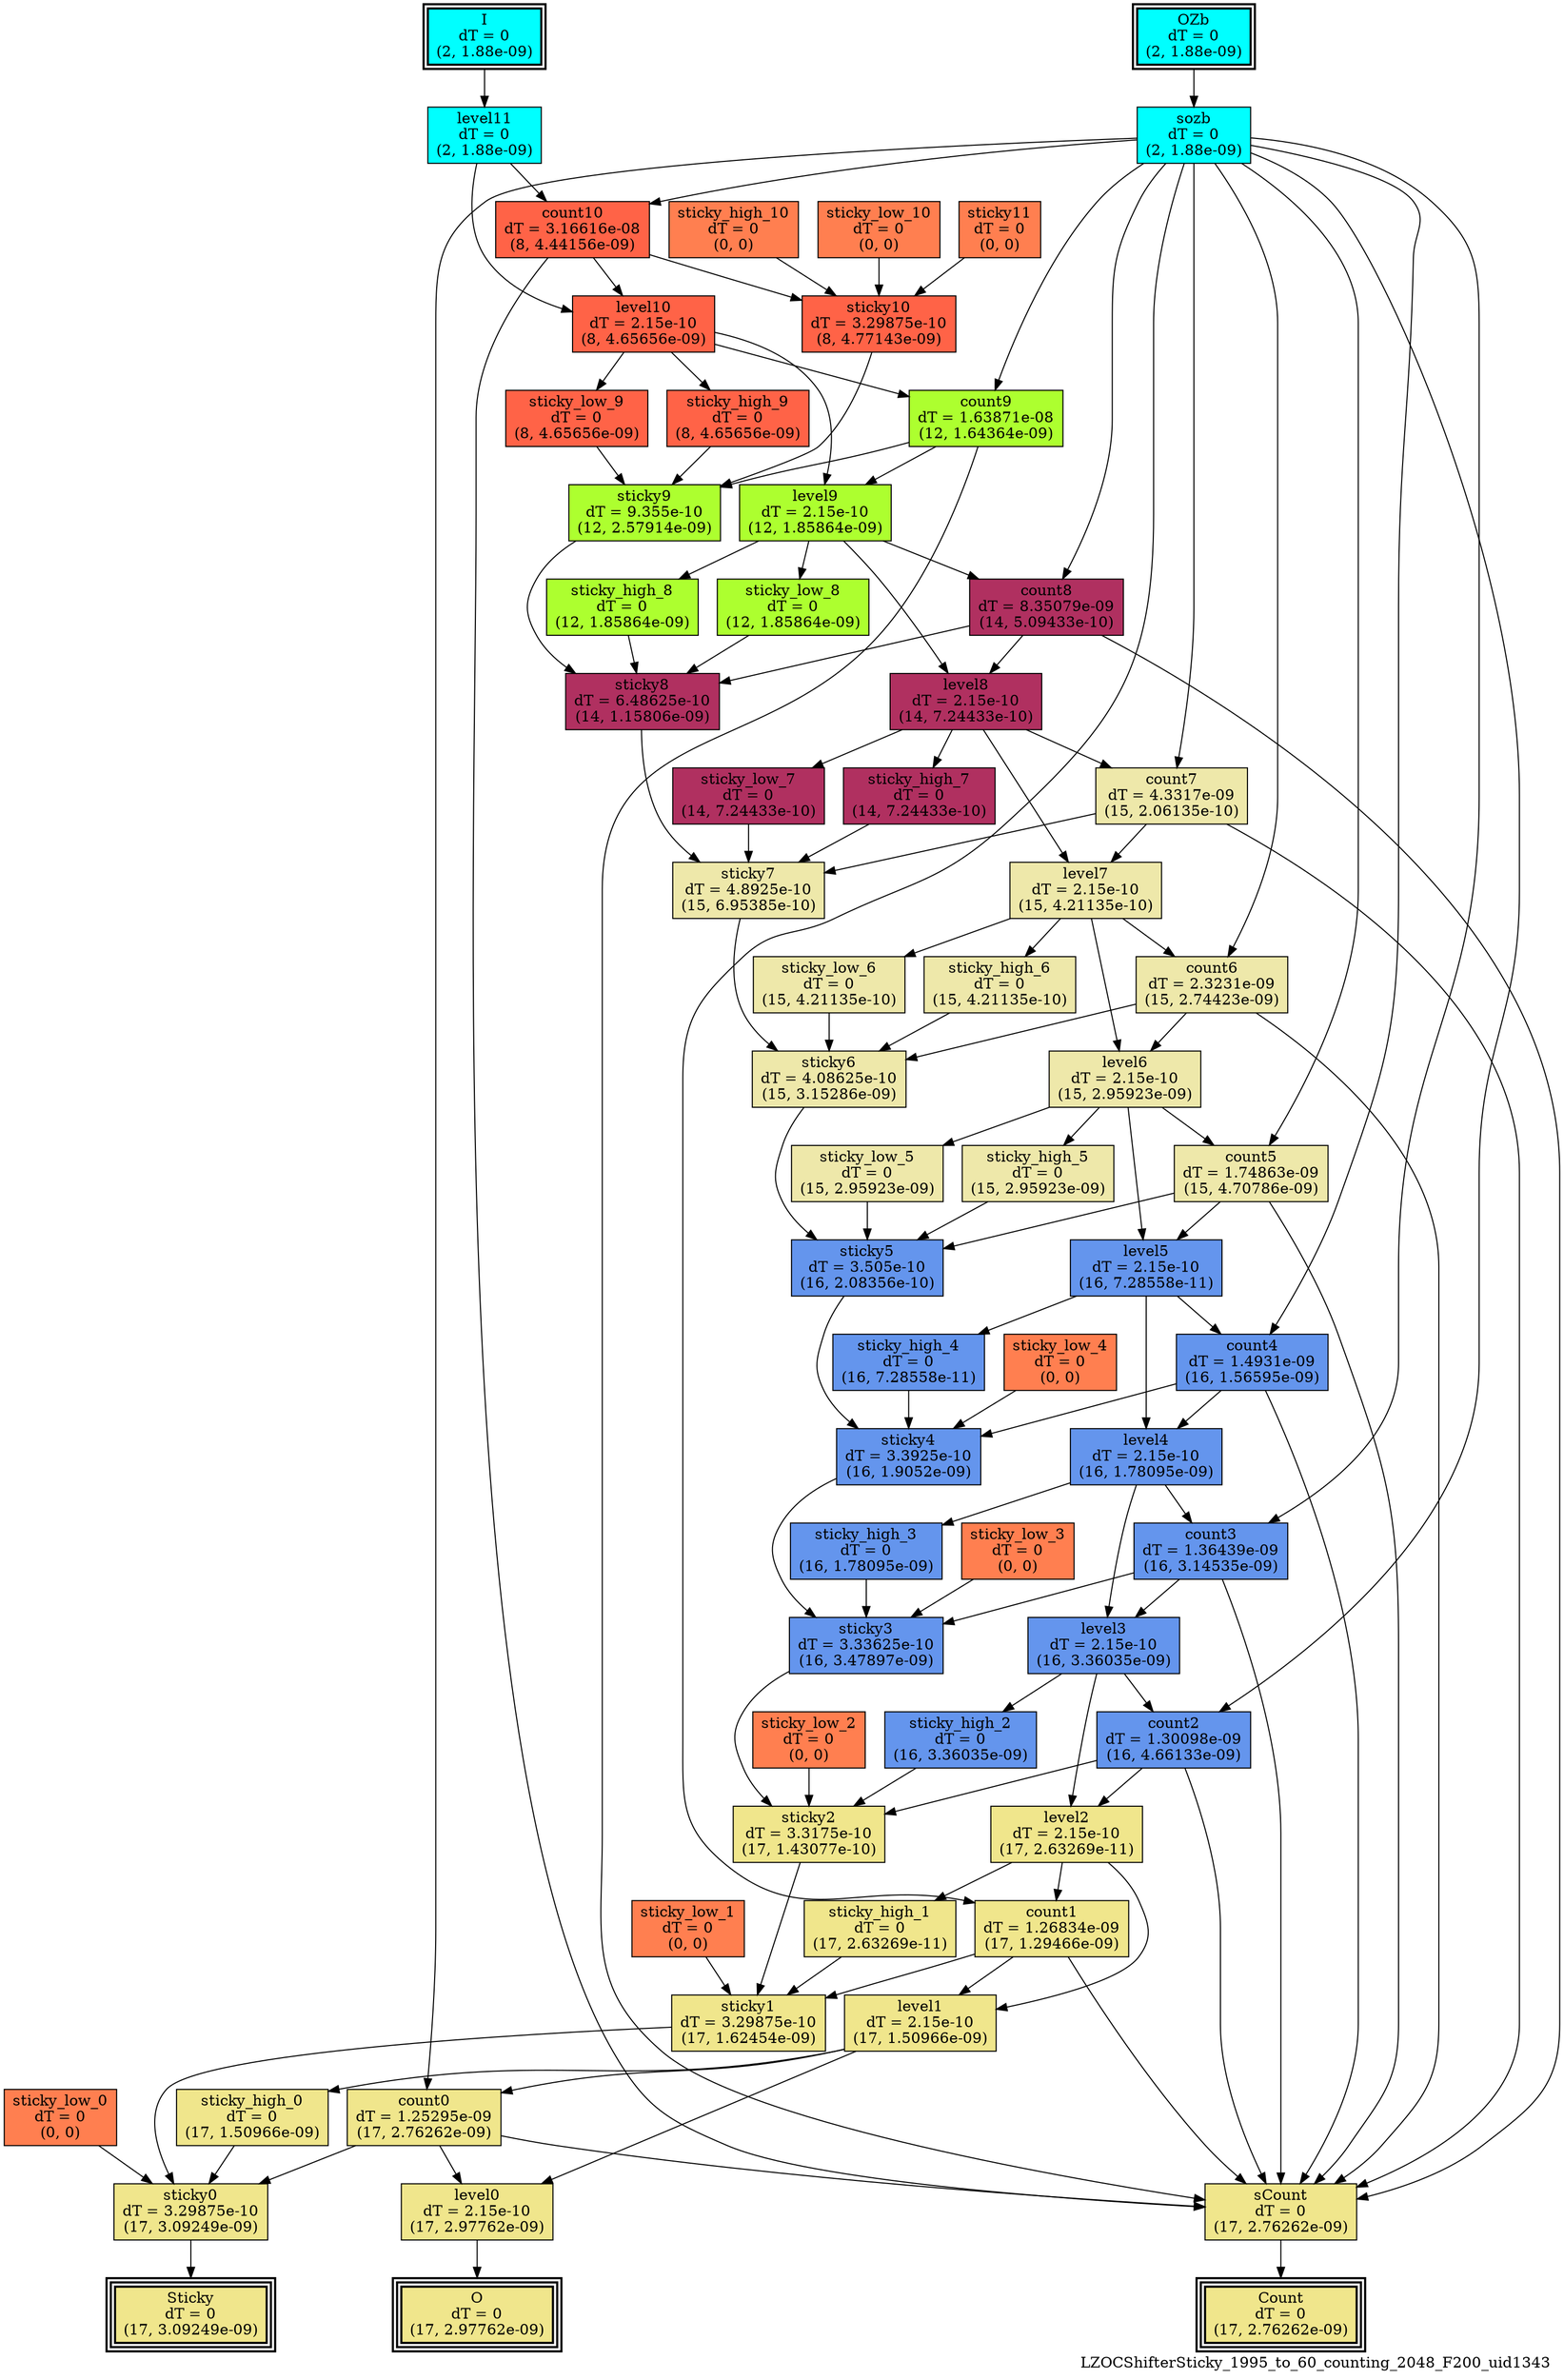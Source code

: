 digraph LZOCShifterSticky_1995_to_60_counting_2048_F200_uid1343
{
	//graph drawing options
	label=LZOCShifterSticky_1995_to_60_counting_2048_F200_uid1343;
	labelloc=bottom;
	labeljust=right;
	ratio=auto;
	nodesep=0.25;
	ranksep=0.5;

	//input/output signals of operator LZOCShifterSticky_1995_to_60_counting_2048_F200_uid1343
	I__LZOCShifterSticky_1995_to_60_counting_2048_F200_uid1343 [ label="I\ndT = 0\n(2, 1.88e-09)", shape=box, color=black, style="bold, filled", fillcolor=cyan, peripheries=2 ];
	OZb__LZOCShifterSticky_1995_to_60_counting_2048_F200_uid1343 [ label="OZb\ndT = 0\n(2, 1.88e-09)", shape=box, color=black, style="bold, filled", fillcolor=cyan, peripheries=2 ];
	Count__LZOCShifterSticky_1995_to_60_counting_2048_F200_uid1343 [ label="Count\ndT = 0\n(17, 2.76262e-09)", shape=box, color=black, style="bold, filled", fillcolor=khaki, peripheries=3 ];
	O__LZOCShifterSticky_1995_to_60_counting_2048_F200_uid1343 [ label="O\ndT = 0\n(17, 2.97762e-09)", shape=box, color=black, style="bold, filled", fillcolor=khaki, peripheries=3 ];
	Sticky__LZOCShifterSticky_1995_to_60_counting_2048_F200_uid1343 [ label="Sticky\ndT = 0\n(17, 3.09249e-09)", shape=box, color=black, style="bold, filled", fillcolor=khaki, peripheries=3 ];
	{rank=same I__LZOCShifterSticky_1995_to_60_counting_2048_F200_uid1343, OZb__LZOCShifterSticky_1995_to_60_counting_2048_F200_uid1343};
	{rank=same Count__LZOCShifterSticky_1995_to_60_counting_2048_F200_uid1343, O__LZOCShifterSticky_1995_to_60_counting_2048_F200_uid1343, Sticky__LZOCShifterSticky_1995_to_60_counting_2048_F200_uid1343};
	//internal signals of operator LZOCShifterSticky_1995_to_60_counting_2048_F200_uid1343
	level11__LZOCShifterSticky_1995_to_60_counting_2048_F200_uid1343 [ label="level11\ndT = 0\n(2, 1.88e-09)", shape=box, color=black, style=filled, fillcolor=cyan, peripheries=1 ];
	sozb__LZOCShifterSticky_1995_to_60_counting_2048_F200_uid1343 [ label="sozb\ndT = 0\n(2, 1.88e-09)", shape=box, color=black, style=filled, fillcolor=cyan, peripheries=1 ];
	sticky11__LZOCShifterSticky_1995_to_60_counting_2048_F200_uid1343 [ label="sticky11\ndT = 0\n(0, 0)", shape=box, color=black, style=filled, fillcolor=coral, peripheries=1 ];
	count10__LZOCShifterSticky_1995_to_60_counting_2048_F200_uid1343 [ label="count10\ndT = 3.16616e-08\n(8, 4.44156e-09)", shape=box, color=black, style=filled, fillcolor=tomato, peripheries=1 ];
	level10__LZOCShifterSticky_1995_to_60_counting_2048_F200_uid1343 [ label="level10\ndT = 2.15e-10\n(8, 4.65656e-09)", shape=box, color=black, style=filled, fillcolor=tomato, peripheries=1 ];
	sticky_high_10__LZOCShifterSticky_1995_to_60_counting_2048_F200_uid1343 [ label="sticky_high_10\ndT = 0\n(0, 0)", shape=box, color=black, style=filled, fillcolor=coral, peripheries=1 ];
	sticky_low_10__LZOCShifterSticky_1995_to_60_counting_2048_F200_uid1343 [ label="sticky_low_10\ndT = 0\n(0, 0)", shape=box, color=black, style=filled, fillcolor=coral, peripheries=1 ];
	sticky10__LZOCShifterSticky_1995_to_60_counting_2048_F200_uid1343 [ label="sticky10\ndT = 3.29875e-10\n(8, 4.77143e-09)", shape=box, color=black, style=filled, fillcolor=tomato, peripheries=1 ];
	count9__LZOCShifterSticky_1995_to_60_counting_2048_F200_uid1343 [ label="count9\ndT = 1.63871e-08\n(12, 1.64364e-09)", shape=box, color=black, style=filled, fillcolor=greenyellow, peripheries=1 ];
	level9__LZOCShifterSticky_1995_to_60_counting_2048_F200_uid1343 [ label="level9\ndT = 2.15e-10\n(12, 1.85864e-09)", shape=box, color=black, style=filled, fillcolor=greenyellow, peripheries=1 ];
	sticky_high_9__LZOCShifterSticky_1995_to_60_counting_2048_F200_uid1343 [ label="sticky_high_9\ndT = 0\n(8, 4.65656e-09)", shape=box, color=black, style=filled, fillcolor=tomato, peripheries=1 ];
	sticky_low_9__LZOCShifterSticky_1995_to_60_counting_2048_F200_uid1343 [ label="sticky_low_9\ndT = 0\n(8, 4.65656e-09)", shape=box, color=black, style=filled, fillcolor=tomato, peripheries=1 ];
	sticky9__LZOCShifterSticky_1995_to_60_counting_2048_F200_uid1343 [ label="sticky9\ndT = 9.355e-10\n(12, 2.57914e-09)", shape=box, color=black, style=filled, fillcolor=greenyellow, peripheries=1 ];
	count8__LZOCShifterSticky_1995_to_60_counting_2048_F200_uid1343 [ label="count8\ndT = 8.35079e-09\n(14, 5.09433e-10)", shape=box, color=black, style=filled, fillcolor=maroon, peripheries=1 ];
	level8__LZOCShifterSticky_1995_to_60_counting_2048_F200_uid1343 [ label="level8\ndT = 2.15e-10\n(14, 7.24433e-10)", shape=box, color=black, style=filled, fillcolor=maroon, peripheries=1 ];
	sticky_high_8__LZOCShifterSticky_1995_to_60_counting_2048_F200_uid1343 [ label="sticky_high_8\ndT = 0\n(12, 1.85864e-09)", shape=box, color=black, style=filled, fillcolor=greenyellow, peripheries=1 ];
	sticky_low_8__LZOCShifterSticky_1995_to_60_counting_2048_F200_uid1343 [ label="sticky_low_8\ndT = 0\n(12, 1.85864e-09)", shape=box, color=black, style=filled, fillcolor=greenyellow, peripheries=1 ];
	sticky8__LZOCShifterSticky_1995_to_60_counting_2048_F200_uid1343 [ label="sticky8\ndT = 6.48625e-10\n(14, 1.15806e-09)", shape=box, color=black, style=filled, fillcolor=maroon, peripheries=1 ];
	count7__LZOCShifterSticky_1995_to_60_counting_2048_F200_uid1343 [ label="count7\ndT = 4.3317e-09\n(15, 2.06135e-10)", shape=box, color=black, style=filled, fillcolor=palegoldenrod, peripheries=1 ];
	level7__LZOCShifterSticky_1995_to_60_counting_2048_F200_uid1343 [ label="level7\ndT = 2.15e-10\n(15, 4.21135e-10)", shape=box, color=black, style=filled, fillcolor=palegoldenrod, peripheries=1 ];
	sticky_high_7__LZOCShifterSticky_1995_to_60_counting_2048_F200_uid1343 [ label="sticky_high_7\ndT = 0\n(14, 7.24433e-10)", shape=box, color=black, style=filled, fillcolor=maroon, peripheries=1 ];
	sticky_low_7__LZOCShifterSticky_1995_to_60_counting_2048_F200_uid1343 [ label="sticky_low_7\ndT = 0\n(14, 7.24433e-10)", shape=box, color=black, style=filled, fillcolor=maroon, peripheries=1 ];
	sticky7__LZOCShifterSticky_1995_to_60_counting_2048_F200_uid1343 [ label="sticky7\ndT = 4.8925e-10\n(15, 6.95385e-10)", shape=box, color=black, style=filled, fillcolor=palegoldenrod, peripheries=1 ];
	count6__LZOCShifterSticky_1995_to_60_counting_2048_F200_uid1343 [ label="count6\ndT = 2.3231e-09\n(15, 2.74423e-09)", shape=box, color=black, style=filled, fillcolor=palegoldenrod, peripheries=1 ];
	level6__LZOCShifterSticky_1995_to_60_counting_2048_F200_uid1343 [ label="level6\ndT = 2.15e-10\n(15, 2.95923e-09)", shape=box, color=black, style=filled, fillcolor=palegoldenrod, peripheries=1 ];
	sticky_high_6__LZOCShifterSticky_1995_to_60_counting_2048_F200_uid1343 [ label="sticky_high_6\ndT = 0\n(15, 4.21135e-10)", shape=box, color=black, style=filled, fillcolor=palegoldenrod, peripheries=1 ];
	sticky_low_6__LZOCShifterSticky_1995_to_60_counting_2048_F200_uid1343 [ label="sticky_low_6\ndT = 0\n(15, 4.21135e-10)", shape=box, color=black, style=filled, fillcolor=palegoldenrod, peripheries=1 ];
	sticky6__LZOCShifterSticky_1995_to_60_counting_2048_F200_uid1343 [ label="sticky6\ndT = 4.08625e-10\n(15, 3.15286e-09)", shape=box, color=black, style=filled, fillcolor=palegoldenrod, peripheries=1 ];
	count5__LZOCShifterSticky_1995_to_60_counting_2048_F200_uid1343 [ label="count5\ndT = 1.74863e-09\n(15, 4.70786e-09)", shape=box, color=black, style=filled, fillcolor=palegoldenrod, peripheries=1 ];
	level5__LZOCShifterSticky_1995_to_60_counting_2048_F200_uid1343 [ label="level5\ndT = 2.15e-10\n(16, 7.28558e-11)", shape=box, color=black, style=filled, fillcolor=cornflowerblue, peripheries=1 ];
	sticky_high_5__LZOCShifterSticky_1995_to_60_counting_2048_F200_uid1343 [ label="sticky_high_5\ndT = 0\n(15, 2.95923e-09)", shape=box, color=black, style=filled, fillcolor=palegoldenrod, peripheries=1 ];
	sticky_low_5__LZOCShifterSticky_1995_to_60_counting_2048_F200_uid1343 [ label="sticky_low_5\ndT = 0\n(15, 2.95923e-09)", shape=box, color=black, style=filled, fillcolor=palegoldenrod, peripheries=1 ];
	sticky5__LZOCShifterSticky_1995_to_60_counting_2048_F200_uid1343 [ label="sticky5\ndT = 3.505e-10\n(16, 2.08356e-10)", shape=box, color=black, style=filled, fillcolor=cornflowerblue, peripheries=1 ];
	count4__LZOCShifterSticky_1995_to_60_counting_2048_F200_uid1343 [ label="count4\ndT = 1.4931e-09\n(16, 1.56595e-09)", shape=box, color=black, style=filled, fillcolor=cornflowerblue, peripheries=1 ];
	level4__LZOCShifterSticky_1995_to_60_counting_2048_F200_uid1343 [ label="level4\ndT = 2.15e-10\n(16, 1.78095e-09)", shape=box, color=black, style=filled, fillcolor=cornflowerblue, peripheries=1 ];
	sticky_high_4__LZOCShifterSticky_1995_to_60_counting_2048_F200_uid1343 [ label="sticky_high_4\ndT = 0\n(16, 7.28558e-11)", shape=box, color=black, style=filled, fillcolor=cornflowerblue, peripheries=1 ];
	sticky_low_4__LZOCShifterSticky_1995_to_60_counting_2048_F200_uid1343 [ label="sticky_low_4\ndT = 0\n(0, 0)", shape=box, color=black, style=filled, fillcolor=coral, peripheries=1 ];
	sticky4__LZOCShifterSticky_1995_to_60_counting_2048_F200_uid1343 [ label="sticky4\ndT = 3.3925e-10\n(16, 1.9052e-09)", shape=box, color=black, style=filled, fillcolor=cornflowerblue, peripheries=1 ];
	count3__LZOCShifterSticky_1995_to_60_counting_2048_F200_uid1343 [ label="count3\ndT = 1.36439e-09\n(16, 3.14535e-09)", shape=box, color=black, style=filled, fillcolor=cornflowerblue, peripheries=1 ];
	level3__LZOCShifterSticky_1995_to_60_counting_2048_F200_uid1343 [ label="level3\ndT = 2.15e-10\n(16, 3.36035e-09)", shape=box, color=black, style=filled, fillcolor=cornflowerblue, peripheries=1 ];
	sticky_high_3__LZOCShifterSticky_1995_to_60_counting_2048_F200_uid1343 [ label="sticky_high_3\ndT = 0\n(16, 1.78095e-09)", shape=box, color=black, style=filled, fillcolor=cornflowerblue, peripheries=1 ];
	sticky_low_3__LZOCShifterSticky_1995_to_60_counting_2048_F200_uid1343 [ label="sticky_low_3\ndT = 0\n(0, 0)", shape=box, color=black, style=filled, fillcolor=coral, peripheries=1 ];
	sticky3__LZOCShifterSticky_1995_to_60_counting_2048_F200_uid1343 [ label="sticky3\ndT = 3.33625e-10\n(16, 3.47897e-09)", shape=box, color=black, style=filled, fillcolor=cornflowerblue, peripheries=1 ];
	count2__LZOCShifterSticky_1995_to_60_counting_2048_F200_uid1343 [ label="count2\ndT = 1.30098e-09\n(16, 4.66133e-09)", shape=box, color=black, style=filled, fillcolor=cornflowerblue, peripheries=1 ];
	level2__LZOCShifterSticky_1995_to_60_counting_2048_F200_uid1343 [ label="level2\ndT = 2.15e-10\n(17, 2.63269e-11)", shape=box, color=black, style=filled, fillcolor=khaki, peripheries=1 ];
	sticky_high_2__LZOCShifterSticky_1995_to_60_counting_2048_F200_uid1343 [ label="sticky_high_2\ndT = 0\n(16, 3.36035e-09)", shape=box, color=black, style=filled, fillcolor=cornflowerblue, peripheries=1 ];
	sticky_low_2__LZOCShifterSticky_1995_to_60_counting_2048_F200_uid1343 [ label="sticky_low_2\ndT = 0\n(0, 0)", shape=box, color=black, style=filled, fillcolor=coral, peripheries=1 ];
	sticky2__LZOCShifterSticky_1995_to_60_counting_2048_F200_uid1343 [ label="sticky2\ndT = 3.3175e-10\n(17, 1.43077e-10)", shape=box, color=black, style=filled, fillcolor=khaki, peripheries=1 ];
	count1__LZOCShifterSticky_1995_to_60_counting_2048_F200_uid1343 [ label="count1\ndT = 1.26834e-09\n(17, 1.29466e-09)", shape=box, color=black, style=filled, fillcolor=khaki, peripheries=1 ];
	level1__LZOCShifterSticky_1995_to_60_counting_2048_F200_uid1343 [ label="level1\ndT = 2.15e-10\n(17, 1.50966e-09)", shape=box, color=black, style=filled, fillcolor=khaki, peripheries=1 ];
	sticky_high_1__LZOCShifterSticky_1995_to_60_counting_2048_F200_uid1343 [ label="sticky_high_1\ndT = 0\n(17, 2.63269e-11)", shape=box, color=black, style=filled, fillcolor=khaki, peripheries=1 ];
	sticky_low_1__LZOCShifterSticky_1995_to_60_counting_2048_F200_uid1343 [ label="sticky_low_1\ndT = 0\n(0, 0)", shape=box, color=black, style=filled, fillcolor=coral, peripheries=1 ];
	sticky1__LZOCShifterSticky_1995_to_60_counting_2048_F200_uid1343 [ label="sticky1\ndT = 3.29875e-10\n(17, 1.62454e-09)", shape=box, color=black, style=filled, fillcolor=khaki, peripheries=1 ];
	count0__LZOCShifterSticky_1995_to_60_counting_2048_F200_uid1343 [ label="count0\ndT = 1.25295e-09\n(17, 2.76262e-09)", shape=box, color=black, style=filled, fillcolor=khaki, peripheries=1 ];
	level0__LZOCShifterSticky_1995_to_60_counting_2048_F200_uid1343 [ label="level0\ndT = 2.15e-10\n(17, 2.97762e-09)", shape=box, color=black, style=filled, fillcolor=khaki, peripheries=1 ];
	sticky_high_0__LZOCShifterSticky_1995_to_60_counting_2048_F200_uid1343 [ label="sticky_high_0\ndT = 0\n(17, 1.50966e-09)", shape=box, color=black, style=filled, fillcolor=khaki, peripheries=1 ];
	sticky_low_0__LZOCShifterSticky_1995_to_60_counting_2048_F200_uid1343 [ label="sticky_low_0\ndT = 0\n(0, 0)", shape=box, color=black, style=filled, fillcolor=coral, peripheries=1 ];
	sticky0__LZOCShifterSticky_1995_to_60_counting_2048_F200_uid1343 [ label="sticky0\ndT = 3.29875e-10\n(17, 3.09249e-09)", shape=box, color=black, style=filled, fillcolor=khaki, peripheries=1 ];
	sCount__LZOCShifterSticky_1995_to_60_counting_2048_F200_uid1343 [ label="sCount\ndT = 0\n(17, 2.76262e-09)", shape=box, color=black, style=filled, fillcolor=khaki, peripheries=1 ];

	//subcomponents of operator LZOCShifterSticky_1995_to_60_counting_2048_F200_uid1343

	//input and internal signal connections of operator LZOCShifterSticky_1995_to_60_counting_2048_F200_uid1343
	I__LZOCShifterSticky_1995_to_60_counting_2048_F200_uid1343 -> level11__LZOCShifterSticky_1995_to_60_counting_2048_F200_uid1343 [ arrowhead=normal, arrowsize=1.0, arrowtail=normal, color=black, dir=forward  ];
	OZb__LZOCShifterSticky_1995_to_60_counting_2048_F200_uid1343 -> sozb__LZOCShifterSticky_1995_to_60_counting_2048_F200_uid1343 [ arrowhead=normal, arrowsize=1.0, arrowtail=normal, color=black, dir=forward  ];
	level11__LZOCShifterSticky_1995_to_60_counting_2048_F200_uid1343 -> count10__LZOCShifterSticky_1995_to_60_counting_2048_F200_uid1343 [ arrowhead=normal, arrowsize=1.0, arrowtail=normal, color=black, dir=forward  ];
	level11__LZOCShifterSticky_1995_to_60_counting_2048_F200_uid1343 -> level10__LZOCShifterSticky_1995_to_60_counting_2048_F200_uid1343 [ arrowhead=normal, arrowsize=1.0, arrowtail=normal, color=black, dir=forward  ];
	sozb__LZOCShifterSticky_1995_to_60_counting_2048_F200_uid1343 -> count10__LZOCShifterSticky_1995_to_60_counting_2048_F200_uid1343 [ arrowhead=normal, arrowsize=1.0, arrowtail=normal, color=black, dir=forward  ];
	sozb__LZOCShifterSticky_1995_to_60_counting_2048_F200_uid1343 -> count9__LZOCShifterSticky_1995_to_60_counting_2048_F200_uid1343 [ arrowhead=normal, arrowsize=1.0, arrowtail=normal, color=black, dir=forward  ];
	sozb__LZOCShifterSticky_1995_to_60_counting_2048_F200_uid1343 -> count8__LZOCShifterSticky_1995_to_60_counting_2048_F200_uid1343 [ arrowhead=normal, arrowsize=1.0, arrowtail=normal, color=black, dir=forward  ];
	sozb__LZOCShifterSticky_1995_to_60_counting_2048_F200_uid1343 -> count7__LZOCShifterSticky_1995_to_60_counting_2048_F200_uid1343 [ arrowhead=normal, arrowsize=1.0, arrowtail=normal, color=black, dir=forward  ];
	sozb__LZOCShifterSticky_1995_to_60_counting_2048_F200_uid1343 -> count6__LZOCShifterSticky_1995_to_60_counting_2048_F200_uid1343 [ arrowhead=normal, arrowsize=1.0, arrowtail=normal, color=black, dir=forward  ];
	sozb__LZOCShifterSticky_1995_to_60_counting_2048_F200_uid1343 -> count5__LZOCShifterSticky_1995_to_60_counting_2048_F200_uid1343 [ arrowhead=normal, arrowsize=1.0, arrowtail=normal, color=black, dir=forward  ];
	sozb__LZOCShifterSticky_1995_to_60_counting_2048_F200_uid1343 -> count4__LZOCShifterSticky_1995_to_60_counting_2048_F200_uid1343 [ arrowhead=normal, arrowsize=1.0, arrowtail=normal, color=black, dir=forward  ];
	sozb__LZOCShifterSticky_1995_to_60_counting_2048_F200_uid1343 -> count3__LZOCShifterSticky_1995_to_60_counting_2048_F200_uid1343 [ arrowhead=normal, arrowsize=1.0, arrowtail=normal, color=black, dir=forward  ];
	sozb__LZOCShifterSticky_1995_to_60_counting_2048_F200_uid1343 -> count2__LZOCShifterSticky_1995_to_60_counting_2048_F200_uid1343 [ arrowhead=normal, arrowsize=1.0, arrowtail=normal, color=black, dir=forward  ];
	sozb__LZOCShifterSticky_1995_to_60_counting_2048_F200_uid1343 -> count1__LZOCShifterSticky_1995_to_60_counting_2048_F200_uid1343 [ arrowhead=normal, arrowsize=1.0, arrowtail=normal, color=black, dir=forward  ];
	sozb__LZOCShifterSticky_1995_to_60_counting_2048_F200_uid1343 -> count0__LZOCShifterSticky_1995_to_60_counting_2048_F200_uid1343 [ arrowhead=normal, arrowsize=1.0, arrowtail=normal, color=black, dir=forward  ];
	sticky11__LZOCShifterSticky_1995_to_60_counting_2048_F200_uid1343 -> sticky10__LZOCShifterSticky_1995_to_60_counting_2048_F200_uid1343 [ arrowhead=normal, arrowsize=1.0, arrowtail=normal, color=black, dir=forward  ];
	count10__LZOCShifterSticky_1995_to_60_counting_2048_F200_uid1343 -> level10__LZOCShifterSticky_1995_to_60_counting_2048_F200_uid1343 [ arrowhead=normal, arrowsize=1.0, arrowtail=normal, color=black, dir=forward  ];
	count10__LZOCShifterSticky_1995_to_60_counting_2048_F200_uid1343 -> sticky10__LZOCShifterSticky_1995_to_60_counting_2048_F200_uid1343 [ arrowhead=normal, arrowsize=1.0, arrowtail=normal, color=black, dir=forward  ];
	count10__LZOCShifterSticky_1995_to_60_counting_2048_F200_uid1343 -> sCount__LZOCShifterSticky_1995_to_60_counting_2048_F200_uid1343 [ arrowhead=normal, arrowsize=1.0, arrowtail=normal, color=black, dir=forward  ];
	level10__LZOCShifterSticky_1995_to_60_counting_2048_F200_uid1343 -> count9__LZOCShifterSticky_1995_to_60_counting_2048_F200_uid1343 [ arrowhead=normal, arrowsize=1.0, arrowtail=normal, color=black, dir=forward  ];
	level10__LZOCShifterSticky_1995_to_60_counting_2048_F200_uid1343 -> level9__LZOCShifterSticky_1995_to_60_counting_2048_F200_uid1343 [ arrowhead=normal, arrowsize=1.0, arrowtail=normal, color=black, dir=forward  ];
	level10__LZOCShifterSticky_1995_to_60_counting_2048_F200_uid1343 -> sticky_high_9__LZOCShifterSticky_1995_to_60_counting_2048_F200_uid1343 [ arrowhead=normal, arrowsize=1.0, arrowtail=normal, color=black, dir=forward  ];
	level10__LZOCShifterSticky_1995_to_60_counting_2048_F200_uid1343 -> sticky_low_9__LZOCShifterSticky_1995_to_60_counting_2048_F200_uid1343 [ arrowhead=normal, arrowsize=1.0, arrowtail=normal, color=black, dir=forward  ];
	sticky_high_10__LZOCShifterSticky_1995_to_60_counting_2048_F200_uid1343 -> sticky10__LZOCShifterSticky_1995_to_60_counting_2048_F200_uid1343 [ arrowhead=normal, arrowsize=1.0, arrowtail=normal, color=black, dir=forward  ];
	sticky_low_10__LZOCShifterSticky_1995_to_60_counting_2048_F200_uid1343 -> sticky10__LZOCShifterSticky_1995_to_60_counting_2048_F200_uid1343 [ arrowhead=normal, arrowsize=1.0, arrowtail=normal, color=black, dir=forward  ];
	sticky10__LZOCShifterSticky_1995_to_60_counting_2048_F200_uid1343 -> sticky9__LZOCShifterSticky_1995_to_60_counting_2048_F200_uid1343 [ arrowhead=normal, arrowsize=1.0, arrowtail=normal, color=black, dir=forward  ];
	count9__LZOCShifterSticky_1995_to_60_counting_2048_F200_uid1343 -> level9__LZOCShifterSticky_1995_to_60_counting_2048_F200_uid1343 [ arrowhead=normal, arrowsize=1.0, arrowtail=normal, color=black, dir=forward  ];
	count9__LZOCShifterSticky_1995_to_60_counting_2048_F200_uid1343 -> sticky9__LZOCShifterSticky_1995_to_60_counting_2048_F200_uid1343 [ arrowhead=normal, arrowsize=1.0, arrowtail=normal, color=black, dir=forward  ];
	count9__LZOCShifterSticky_1995_to_60_counting_2048_F200_uid1343 -> sCount__LZOCShifterSticky_1995_to_60_counting_2048_F200_uid1343 [ arrowhead=normal, arrowsize=1.0, arrowtail=normal, color=black, dir=forward  ];
	level9__LZOCShifterSticky_1995_to_60_counting_2048_F200_uid1343 -> count8__LZOCShifterSticky_1995_to_60_counting_2048_F200_uid1343 [ arrowhead=normal, arrowsize=1.0, arrowtail=normal, color=black, dir=forward  ];
	level9__LZOCShifterSticky_1995_to_60_counting_2048_F200_uid1343 -> level8__LZOCShifterSticky_1995_to_60_counting_2048_F200_uid1343 [ arrowhead=normal, arrowsize=1.0, arrowtail=normal, color=black, dir=forward  ];
	level9__LZOCShifterSticky_1995_to_60_counting_2048_F200_uid1343 -> sticky_high_8__LZOCShifterSticky_1995_to_60_counting_2048_F200_uid1343 [ arrowhead=normal, arrowsize=1.0, arrowtail=normal, color=black, dir=forward  ];
	level9__LZOCShifterSticky_1995_to_60_counting_2048_F200_uid1343 -> sticky_low_8__LZOCShifterSticky_1995_to_60_counting_2048_F200_uid1343 [ arrowhead=normal, arrowsize=1.0, arrowtail=normal, color=black, dir=forward  ];
	sticky_high_9__LZOCShifterSticky_1995_to_60_counting_2048_F200_uid1343 -> sticky9__LZOCShifterSticky_1995_to_60_counting_2048_F200_uid1343 [ arrowhead=normal, arrowsize=1.0, arrowtail=normal, color=black, dir=forward  ];
	sticky_low_9__LZOCShifterSticky_1995_to_60_counting_2048_F200_uid1343 -> sticky9__LZOCShifterSticky_1995_to_60_counting_2048_F200_uid1343 [ arrowhead=normal, arrowsize=1.0, arrowtail=normal, color=black, dir=forward  ];
	sticky9__LZOCShifterSticky_1995_to_60_counting_2048_F200_uid1343 -> sticky8__LZOCShifterSticky_1995_to_60_counting_2048_F200_uid1343 [ arrowhead=normal, arrowsize=1.0, arrowtail=normal, color=black, dir=forward  ];
	count8__LZOCShifterSticky_1995_to_60_counting_2048_F200_uid1343 -> level8__LZOCShifterSticky_1995_to_60_counting_2048_F200_uid1343 [ arrowhead=normal, arrowsize=1.0, arrowtail=normal, color=black, dir=forward  ];
	count8__LZOCShifterSticky_1995_to_60_counting_2048_F200_uid1343 -> sticky8__LZOCShifterSticky_1995_to_60_counting_2048_F200_uid1343 [ arrowhead=normal, arrowsize=1.0, arrowtail=normal, color=black, dir=forward  ];
	count8__LZOCShifterSticky_1995_to_60_counting_2048_F200_uid1343 -> sCount__LZOCShifterSticky_1995_to_60_counting_2048_F200_uid1343 [ arrowhead=normal, arrowsize=1.0, arrowtail=normal, color=black, dir=forward  ];
	level8__LZOCShifterSticky_1995_to_60_counting_2048_F200_uid1343 -> count7__LZOCShifterSticky_1995_to_60_counting_2048_F200_uid1343 [ arrowhead=normal, arrowsize=1.0, arrowtail=normal, color=black, dir=forward  ];
	level8__LZOCShifterSticky_1995_to_60_counting_2048_F200_uid1343 -> level7__LZOCShifterSticky_1995_to_60_counting_2048_F200_uid1343 [ arrowhead=normal, arrowsize=1.0, arrowtail=normal, color=black, dir=forward  ];
	level8__LZOCShifterSticky_1995_to_60_counting_2048_F200_uid1343 -> sticky_high_7__LZOCShifterSticky_1995_to_60_counting_2048_F200_uid1343 [ arrowhead=normal, arrowsize=1.0, arrowtail=normal, color=black, dir=forward  ];
	level8__LZOCShifterSticky_1995_to_60_counting_2048_F200_uid1343 -> sticky_low_7__LZOCShifterSticky_1995_to_60_counting_2048_F200_uid1343 [ arrowhead=normal, arrowsize=1.0, arrowtail=normal, color=black, dir=forward  ];
	sticky_high_8__LZOCShifterSticky_1995_to_60_counting_2048_F200_uid1343 -> sticky8__LZOCShifterSticky_1995_to_60_counting_2048_F200_uid1343 [ arrowhead=normal, arrowsize=1.0, arrowtail=normal, color=black, dir=forward  ];
	sticky_low_8__LZOCShifterSticky_1995_to_60_counting_2048_F200_uid1343 -> sticky8__LZOCShifterSticky_1995_to_60_counting_2048_F200_uid1343 [ arrowhead=normal, arrowsize=1.0, arrowtail=normal, color=black, dir=forward  ];
	sticky8__LZOCShifterSticky_1995_to_60_counting_2048_F200_uid1343 -> sticky7__LZOCShifterSticky_1995_to_60_counting_2048_F200_uid1343 [ arrowhead=normal, arrowsize=1.0, arrowtail=normal, color=black, dir=forward  ];
	count7__LZOCShifterSticky_1995_to_60_counting_2048_F200_uid1343 -> level7__LZOCShifterSticky_1995_to_60_counting_2048_F200_uid1343 [ arrowhead=normal, arrowsize=1.0, arrowtail=normal, color=black, dir=forward  ];
	count7__LZOCShifterSticky_1995_to_60_counting_2048_F200_uid1343 -> sticky7__LZOCShifterSticky_1995_to_60_counting_2048_F200_uid1343 [ arrowhead=normal, arrowsize=1.0, arrowtail=normal, color=black, dir=forward  ];
	count7__LZOCShifterSticky_1995_to_60_counting_2048_F200_uid1343 -> sCount__LZOCShifterSticky_1995_to_60_counting_2048_F200_uid1343 [ arrowhead=normal, arrowsize=1.0, arrowtail=normal, color=black, dir=forward  ];
	level7__LZOCShifterSticky_1995_to_60_counting_2048_F200_uid1343 -> count6__LZOCShifterSticky_1995_to_60_counting_2048_F200_uid1343 [ arrowhead=normal, arrowsize=1.0, arrowtail=normal, color=black, dir=forward  ];
	level7__LZOCShifterSticky_1995_to_60_counting_2048_F200_uid1343 -> level6__LZOCShifterSticky_1995_to_60_counting_2048_F200_uid1343 [ arrowhead=normal, arrowsize=1.0, arrowtail=normal, color=black, dir=forward  ];
	level7__LZOCShifterSticky_1995_to_60_counting_2048_F200_uid1343 -> sticky_high_6__LZOCShifterSticky_1995_to_60_counting_2048_F200_uid1343 [ arrowhead=normal, arrowsize=1.0, arrowtail=normal, color=black, dir=forward  ];
	level7__LZOCShifterSticky_1995_to_60_counting_2048_F200_uid1343 -> sticky_low_6__LZOCShifterSticky_1995_to_60_counting_2048_F200_uid1343 [ arrowhead=normal, arrowsize=1.0, arrowtail=normal, color=black, dir=forward  ];
	sticky_high_7__LZOCShifterSticky_1995_to_60_counting_2048_F200_uid1343 -> sticky7__LZOCShifterSticky_1995_to_60_counting_2048_F200_uid1343 [ arrowhead=normal, arrowsize=1.0, arrowtail=normal, color=black, dir=forward  ];
	sticky_low_7__LZOCShifterSticky_1995_to_60_counting_2048_F200_uid1343 -> sticky7__LZOCShifterSticky_1995_to_60_counting_2048_F200_uid1343 [ arrowhead=normal, arrowsize=1.0, arrowtail=normal, color=black, dir=forward  ];
	sticky7__LZOCShifterSticky_1995_to_60_counting_2048_F200_uid1343 -> sticky6__LZOCShifterSticky_1995_to_60_counting_2048_F200_uid1343 [ arrowhead=normal, arrowsize=1.0, arrowtail=normal, color=black, dir=forward  ];
	count6__LZOCShifterSticky_1995_to_60_counting_2048_F200_uid1343 -> level6__LZOCShifterSticky_1995_to_60_counting_2048_F200_uid1343 [ arrowhead=normal, arrowsize=1.0, arrowtail=normal, color=black, dir=forward  ];
	count6__LZOCShifterSticky_1995_to_60_counting_2048_F200_uid1343 -> sticky6__LZOCShifterSticky_1995_to_60_counting_2048_F200_uid1343 [ arrowhead=normal, arrowsize=1.0, arrowtail=normal, color=black, dir=forward  ];
	count6__LZOCShifterSticky_1995_to_60_counting_2048_F200_uid1343 -> sCount__LZOCShifterSticky_1995_to_60_counting_2048_F200_uid1343 [ arrowhead=normal, arrowsize=1.0, arrowtail=normal, color=black, dir=forward  ];
	level6__LZOCShifterSticky_1995_to_60_counting_2048_F200_uid1343 -> count5__LZOCShifterSticky_1995_to_60_counting_2048_F200_uid1343 [ arrowhead=normal, arrowsize=1.0, arrowtail=normal, color=black, dir=forward  ];
	level6__LZOCShifterSticky_1995_to_60_counting_2048_F200_uid1343 -> level5__LZOCShifterSticky_1995_to_60_counting_2048_F200_uid1343 [ arrowhead=normal, arrowsize=1.0, arrowtail=normal, color=black, dir=forward  ];
	level6__LZOCShifterSticky_1995_to_60_counting_2048_F200_uid1343 -> sticky_high_5__LZOCShifterSticky_1995_to_60_counting_2048_F200_uid1343 [ arrowhead=normal, arrowsize=1.0, arrowtail=normal, color=black, dir=forward  ];
	level6__LZOCShifterSticky_1995_to_60_counting_2048_F200_uid1343 -> sticky_low_5__LZOCShifterSticky_1995_to_60_counting_2048_F200_uid1343 [ arrowhead=normal, arrowsize=1.0, arrowtail=normal, color=black, dir=forward  ];
	sticky_high_6__LZOCShifterSticky_1995_to_60_counting_2048_F200_uid1343 -> sticky6__LZOCShifterSticky_1995_to_60_counting_2048_F200_uid1343 [ arrowhead=normal, arrowsize=1.0, arrowtail=normal, color=black, dir=forward  ];
	sticky_low_6__LZOCShifterSticky_1995_to_60_counting_2048_F200_uid1343 -> sticky6__LZOCShifterSticky_1995_to_60_counting_2048_F200_uid1343 [ arrowhead=normal, arrowsize=1.0, arrowtail=normal, color=black, dir=forward  ];
	sticky6__LZOCShifterSticky_1995_to_60_counting_2048_F200_uid1343 -> sticky5__LZOCShifterSticky_1995_to_60_counting_2048_F200_uid1343 [ arrowhead=normal, arrowsize=1.0, arrowtail=normal, color=black, dir=forward  ];
	count5__LZOCShifterSticky_1995_to_60_counting_2048_F200_uid1343 -> level5__LZOCShifterSticky_1995_to_60_counting_2048_F200_uid1343 [ arrowhead=normal, arrowsize=1.0, arrowtail=normal, color=black, dir=forward  ];
	count5__LZOCShifterSticky_1995_to_60_counting_2048_F200_uid1343 -> sticky5__LZOCShifterSticky_1995_to_60_counting_2048_F200_uid1343 [ arrowhead=normal, arrowsize=1.0, arrowtail=normal, color=black, dir=forward  ];
	count5__LZOCShifterSticky_1995_to_60_counting_2048_F200_uid1343 -> sCount__LZOCShifterSticky_1995_to_60_counting_2048_F200_uid1343 [ arrowhead=normal, arrowsize=1.0, arrowtail=normal, color=black, dir=forward  ];
	level5__LZOCShifterSticky_1995_to_60_counting_2048_F200_uid1343 -> count4__LZOCShifterSticky_1995_to_60_counting_2048_F200_uid1343 [ arrowhead=normal, arrowsize=1.0, arrowtail=normal, color=black, dir=forward  ];
	level5__LZOCShifterSticky_1995_to_60_counting_2048_F200_uid1343 -> level4__LZOCShifterSticky_1995_to_60_counting_2048_F200_uid1343 [ arrowhead=normal, arrowsize=1.0, arrowtail=normal, color=black, dir=forward  ];
	level5__LZOCShifterSticky_1995_to_60_counting_2048_F200_uid1343 -> sticky_high_4__LZOCShifterSticky_1995_to_60_counting_2048_F200_uid1343 [ arrowhead=normal, arrowsize=1.0, arrowtail=normal, color=black, dir=forward  ];
	sticky_high_5__LZOCShifterSticky_1995_to_60_counting_2048_F200_uid1343 -> sticky5__LZOCShifterSticky_1995_to_60_counting_2048_F200_uid1343 [ arrowhead=normal, arrowsize=1.0, arrowtail=normal, color=black, dir=forward  ];
	sticky_low_5__LZOCShifterSticky_1995_to_60_counting_2048_F200_uid1343 -> sticky5__LZOCShifterSticky_1995_to_60_counting_2048_F200_uid1343 [ arrowhead=normal, arrowsize=1.0, arrowtail=normal, color=black, dir=forward  ];
	sticky5__LZOCShifterSticky_1995_to_60_counting_2048_F200_uid1343 -> sticky4__LZOCShifterSticky_1995_to_60_counting_2048_F200_uid1343 [ arrowhead=normal, arrowsize=1.0, arrowtail=normal, color=black, dir=forward  ];
	count4__LZOCShifterSticky_1995_to_60_counting_2048_F200_uid1343 -> level4__LZOCShifterSticky_1995_to_60_counting_2048_F200_uid1343 [ arrowhead=normal, arrowsize=1.0, arrowtail=normal, color=black, dir=forward  ];
	count4__LZOCShifterSticky_1995_to_60_counting_2048_F200_uid1343 -> sticky4__LZOCShifterSticky_1995_to_60_counting_2048_F200_uid1343 [ arrowhead=normal, arrowsize=1.0, arrowtail=normal, color=black, dir=forward  ];
	count4__LZOCShifterSticky_1995_to_60_counting_2048_F200_uid1343 -> sCount__LZOCShifterSticky_1995_to_60_counting_2048_F200_uid1343 [ arrowhead=normal, arrowsize=1.0, arrowtail=normal, color=black, dir=forward  ];
	level4__LZOCShifterSticky_1995_to_60_counting_2048_F200_uid1343 -> count3__LZOCShifterSticky_1995_to_60_counting_2048_F200_uid1343 [ arrowhead=normal, arrowsize=1.0, arrowtail=normal, color=black, dir=forward  ];
	level4__LZOCShifterSticky_1995_to_60_counting_2048_F200_uid1343 -> level3__LZOCShifterSticky_1995_to_60_counting_2048_F200_uid1343 [ arrowhead=normal, arrowsize=1.0, arrowtail=normal, color=black, dir=forward  ];
	level4__LZOCShifterSticky_1995_to_60_counting_2048_F200_uid1343 -> sticky_high_3__LZOCShifterSticky_1995_to_60_counting_2048_F200_uid1343 [ arrowhead=normal, arrowsize=1.0, arrowtail=normal, color=black, dir=forward  ];
	sticky_high_4__LZOCShifterSticky_1995_to_60_counting_2048_F200_uid1343 -> sticky4__LZOCShifterSticky_1995_to_60_counting_2048_F200_uid1343 [ arrowhead=normal, arrowsize=1.0, arrowtail=normal, color=black, dir=forward  ];
	sticky_low_4__LZOCShifterSticky_1995_to_60_counting_2048_F200_uid1343 -> sticky4__LZOCShifterSticky_1995_to_60_counting_2048_F200_uid1343 [ arrowhead=normal, arrowsize=1.0, arrowtail=normal, color=black, dir=forward  ];
	sticky4__LZOCShifterSticky_1995_to_60_counting_2048_F200_uid1343 -> sticky3__LZOCShifterSticky_1995_to_60_counting_2048_F200_uid1343 [ arrowhead=normal, arrowsize=1.0, arrowtail=normal, color=black, dir=forward  ];
	count3__LZOCShifterSticky_1995_to_60_counting_2048_F200_uid1343 -> level3__LZOCShifterSticky_1995_to_60_counting_2048_F200_uid1343 [ arrowhead=normal, arrowsize=1.0, arrowtail=normal, color=black, dir=forward  ];
	count3__LZOCShifterSticky_1995_to_60_counting_2048_F200_uid1343 -> sticky3__LZOCShifterSticky_1995_to_60_counting_2048_F200_uid1343 [ arrowhead=normal, arrowsize=1.0, arrowtail=normal, color=black, dir=forward  ];
	count3__LZOCShifterSticky_1995_to_60_counting_2048_F200_uid1343 -> sCount__LZOCShifterSticky_1995_to_60_counting_2048_F200_uid1343 [ arrowhead=normal, arrowsize=1.0, arrowtail=normal, color=black, dir=forward  ];
	level3__LZOCShifterSticky_1995_to_60_counting_2048_F200_uid1343 -> count2__LZOCShifterSticky_1995_to_60_counting_2048_F200_uid1343 [ arrowhead=normal, arrowsize=1.0, arrowtail=normal, color=black, dir=forward  ];
	level3__LZOCShifterSticky_1995_to_60_counting_2048_F200_uid1343 -> level2__LZOCShifterSticky_1995_to_60_counting_2048_F200_uid1343 [ arrowhead=normal, arrowsize=1.0, arrowtail=normal, color=black, dir=forward  ];
	level3__LZOCShifterSticky_1995_to_60_counting_2048_F200_uid1343 -> sticky_high_2__LZOCShifterSticky_1995_to_60_counting_2048_F200_uid1343 [ arrowhead=normal, arrowsize=1.0, arrowtail=normal, color=black, dir=forward  ];
	sticky_high_3__LZOCShifterSticky_1995_to_60_counting_2048_F200_uid1343 -> sticky3__LZOCShifterSticky_1995_to_60_counting_2048_F200_uid1343 [ arrowhead=normal, arrowsize=1.0, arrowtail=normal, color=black, dir=forward  ];
	sticky_low_3__LZOCShifterSticky_1995_to_60_counting_2048_F200_uid1343 -> sticky3__LZOCShifterSticky_1995_to_60_counting_2048_F200_uid1343 [ arrowhead=normal, arrowsize=1.0, arrowtail=normal, color=black, dir=forward  ];
	sticky3__LZOCShifterSticky_1995_to_60_counting_2048_F200_uid1343 -> sticky2__LZOCShifterSticky_1995_to_60_counting_2048_F200_uid1343 [ arrowhead=normal, arrowsize=1.0, arrowtail=normal, color=black, dir=forward  ];
	count2__LZOCShifterSticky_1995_to_60_counting_2048_F200_uid1343 -> level2__LZOCShifterSticky_1995_to_60_counting_2048_F200_uid1343 [ arrowhead=normal, arrowsize=1.0, arrowtail=normal, color=black, dir=forward  ];
	count2__LZOCShifterSticky_1995_to_60_counting_2048_F200_uid1343 -> sticky2__LZOCShifterSticky_1995_to_60_counting_2048_F200_uid1343 [ arrowhead=normal, arrowsize=1.0, arrowtail=normal, color=black, dir=forward  ];
	count2__LZOCShifterSticky_1995_to_60_counting_2048_F200_uid1343 -> sCount__LZOCShifterSticky_1995_to_60_counting_2048_F200_uid1343 [ arrowhead=normal, arrowsize=1.0, arrowtail=normal, color=black, dir=forward  ];
	level2__LZOCShifterSticky_1995_to_60_counting_2048_F200_uid1343 -> count1__LZOCShifterSticky_1995_to_60_counting_2048_F200_uid1343 [ arrowhead=normal, arrowsize=1.0, arrowtail=normal, color=black, dir=forward  ];
	level2__LZOCShifterSticky_1995_to_60_counting_2048_F200_uid1343 -> level1__LZOCShifterSticky_1995_to_60_counting_2048_F200_uid1343 [ arrowhead=normal, arrowsize=1.0, arrowtail=normal, color=black, dir=forward  ];
	level2__LZOCShifterSticky_1995_to_60_counting_2048_F200_uid1343 -> sticky_high_1__LZOCShifterSticky_1995_to_60_counting_2048_F200_uid1343 [ arrowhead=normal, arrowsize=1.0, arrowtail=normal, color=black, dir=forward  ];
	sticky_high_2__LZOCShifterSticky_1995_to_60_counting_2048_F200_uid1343 -> sticky2__LZOCShifterSticky_1995_to_60_counting_2048_F200_uid1343 [ arrowhead=normal, arrowsize=1.0, arrowtail=normal, color=black, dir=forward  ];
	sticky_low_2__LZOCShifterSticky_1995_to_60_counting_2048_F200_uid1343 -> sticky2__LZOCShifterSticky_1995_to_60_counting_2048_F200_uid1343 [ arrowhead=normal, arrowsize=1.0, arrowtail=normal, color=black, dir=forward  ];
	sticky2__LZOCShifterSticky_1995_to_60_counting_2048_F200_uid1343 -> sticky1__LZOCShifterSticky_1995_to_60_counting_2048_F200_uid1343 [ arrowhead=normal, arrowsize=1.0, arrowtail=normal, color=black, dir=forward  ];
	count1__LZOCShifterSticky_1995_to_60_counting_2048_F200_uid1343 -> level1__LZOCShifterSticky_1995_to_60_counting_2048_F200_uid1343 [ arrowhead=normal, arrowsize=1.0, arrowtail=normal, color=black, dir=forward  ];
	count1__LZOCShifterSticky_1995_to_60_counting_2048_F200_uid1343 -> sticky1__LZOCShifterSticky_1995_to_60_counting_2048_F200_uid1343 [ arrowhead=normal, arrowsize=1.0, arrowtail=normal, color=black, dir=forward  ];
	count1__LZOCShifterSticky_1995_to_60_counting_2048_F200_uid1343 -> sCount__LZOCShifterSticky_1995_to_60_counting_2048_F200_uid1343 [ arrowhead=normal, arrowsize=1.0, arrowtail=normal, color=black, dir=forward  ];
	level1__LZOCShifterSticky_1995_to_60_counting_2048_F200_uid1343 -> count0__LZOCShifterSticky_1995_to_60_counting_2048_F200_uid1343 [ arrowhead=normal, arrowsize=1.0, arrowtail=normal, color=black, dir=forward  ];
	level1__LZOCShifterSticky_1995_to_60_counting_2048_F200_uid1343 -> level0__LZOCShifterSticky_1995_to_60_counting_2048_F200_uid1343 [ arrowhead=normal, arrowsize=1.0, arrowtail=normal, color=black, dir=forward  ];
	level1__LZOCShifterSticky_1995_to_60_counting_2048_F200_uid1343 -> sticky_high_0__LZOCShifterSticky_1995_to_60_counting_2048_F200_uid1343 [ arrowhead=normal, arrowsize=1.0, arrowtail=normal, color=black, dir=forward  ];
	sticky_high_1__LZOCShifterSticky_1995_to_60_counting_2048_F200_uid1343 -> sticky1__LZOCShifterSticky_1995_to_60_counting_2048_F200_uid1343 [ arrowhead=normal, arrowsize=1.0, arrowtail=normal, color=black, dir=forward  ];
	sticky_low_1__LZOCShifterSticky_1995_to_60_counting_2048_F200_uid1343 -> sticky1__LZOCShifterSticky_1995_to_60_counting_2048_F200_uid1343 [ arrowhead=normal, arrowsize=1.0, arrowtail=normal, color=black, dir=forward  ];
	sticky1__LZOCShifterSticky_1995_to_60_counting_2048_F200_uid1343 -> sticky0__LZOCShifterSticky_1995_to_60_counting_2048_F200_uid1343 [ arrowhead=normal, arrowsize=1.0, arrowtail=normal, color=black, dir=forward  ];
	count0__LZOCShifterSticky_1995_to_60_counting_2048_F200_uid1343 -> level0__LZOCShifterSticky_1995_to_60_counting_2048_F200_uid1343 [ arrowhead=normal, arrowsize=1.0, arrowtail=normal, color=black, dir=forward  ];
	count0__LZOCShifterSticky_1995_to_60_counting_2048_F200_uid1343 -> sticky0__LZOCShifterSticky_1995_to_60_counting_2048_F200_uid1343 [ arrowhead=normal, arrowsize=1.0, arrowtail=normal, color=black, dir=forward  ];
	count0__LZOCShifterSticky_1995_to_60_counting_2048_F200_uid1343 -> sCount__LZOCShifterSticky_1995_to_60_counting_2048_F200_uid1343 [ arrowhead=normal, arrowsize=1.0, arrowtail=normal, color=black, dir=forward  ];
	level0__LZOCShifterSticky_1995_to_60_counting_2048_F200_uid1343 -> O__LZOCShifterSticky_1995_to_60_counting_2048_F200_uid1343 [ arrowhead=normal, arrowsize=1.0, arrowtail=normal, color=black, dir=forward  ];
	sticky_high_0__LZOCShifterSticky_1995_to_60_counting_2048_F200_uid1343 -> sticky0__LZOCShifterSticky_1995_to_60_counting_2048_F200_uid1343 [ arrowhead=normal, arrowsize=1.0, arrowtail=normal, color=black, dir=forward  ];
	sticky_low_0__LZOCShifterSticky_1995_to_60_counting_2048_F200_uid1343 -> sticky0__LZOCShifterSticky_1995_to_60_counting_2048_F200_uid1343 [ arrowhead=normal, arrowsize=1.0, arrowtail=normal, color=black, dir=forward  ];
	sticky0__LZOCShifterSticky_1995_to_60_counting_2048_F200_uid1343 -> Sticky__LZOCShifterSticky_1995_to_60_counting_2048_F200_uid1343 [ arrowhead=normal, arrowsize=1.0, arrowtail=normal, color=black, dir=forward  ];
	sCount__LZOCShifterSticky_1995_to_60_counting_2048_F200_uid1343 -> Count__LZOCShifterSticky_1995_to_60_counting_2048_F200_uid1343 [ arrowhead=normal, arrowsize=1.0, arrowtail=normal, color=black, dir=forward  ];
}

